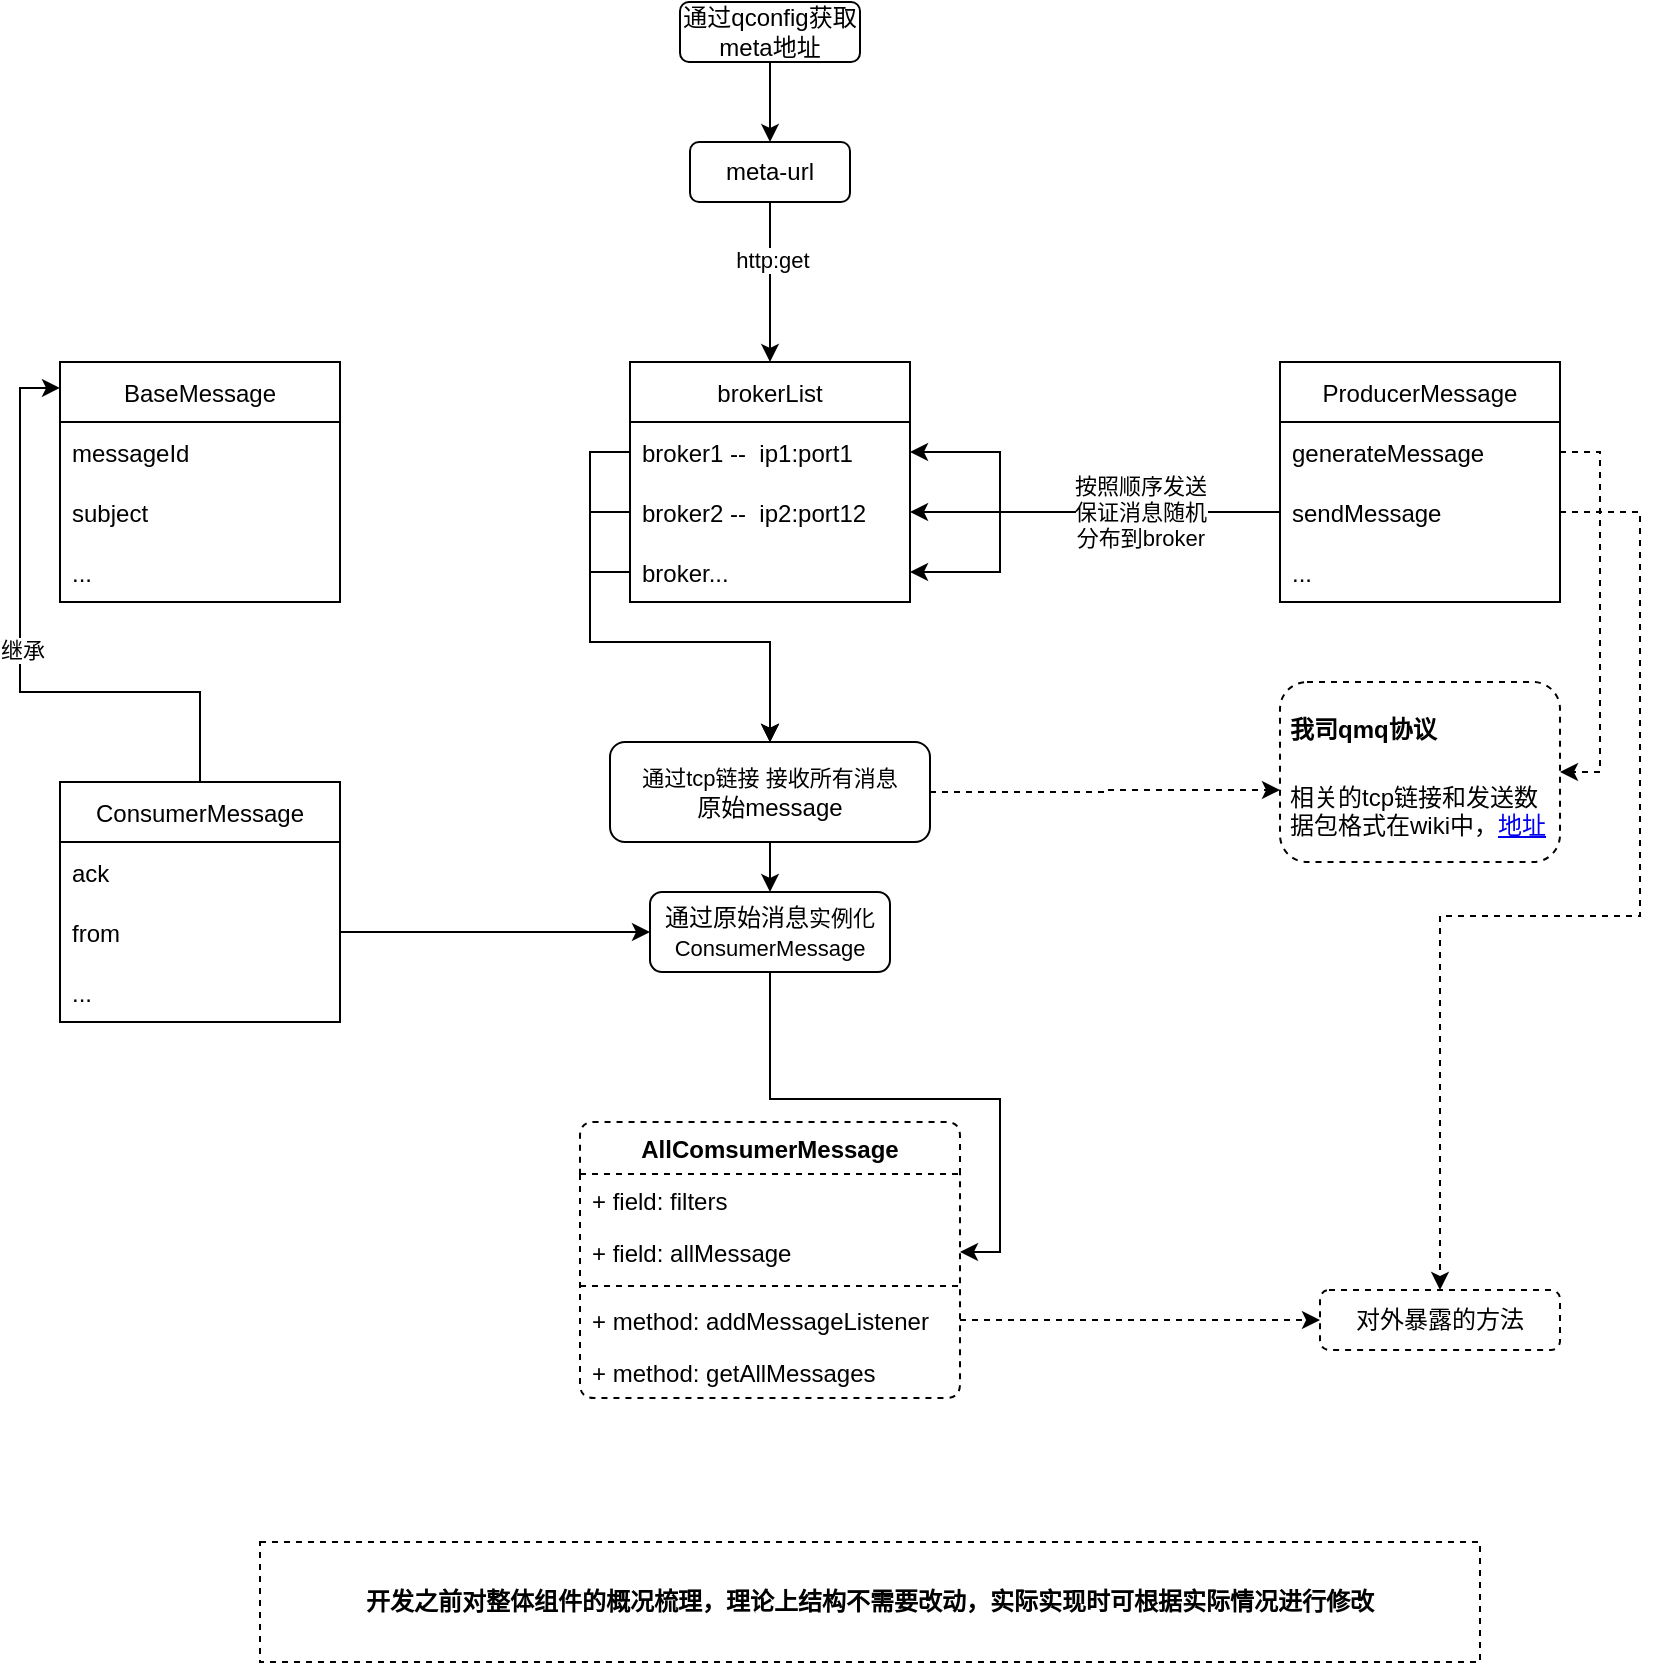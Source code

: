 <mxfile version="16.4.3" type="github">
  <diagram id="tWDcAPOimwPeNBMqo5zK" name="Page-1">
    <mxGraphModel dx="1306" dy="839" grid="1" gridSize="10" guides="1" tooltips="1" connect="1" arrows="1" fold="1" page="1" pageScale="1" pageWidth="827" pageHeight="1169" math="0" shadow="0">
      <root>
        <mxCell id="0" />
        <mxCell id="1" parent="0" />
        <mxCell id="w7Kb-HGctxjNbfegpYOl-1" value="brokerList" style="swimlane;fontStyle=0;childLayout=stackLayout;horizontal=1;startSize=30;horizontalStack=0;resizeParent=1;resizeParentMax=0;resizeLast=0;collapsible=1;marginBottom=0;" vertex="1" parent="1">
          <mxGeometry x="335" y="240" width="140" height="120" as="geometry">
            <mxRectangle x="340" y="430" width="70" height="30" as="alternateBounds" />
          </mxGeometry>
        </mxCell>
        <mxCell id="w7Kb-HGctxjNbfegpYOl-2" value="broker1 --  ip1:port1" style="text;strokeColor=none;fillColor=none;align=left;verticalAlign=middle;spacingLeft=4;spacingRight=4;overflow=hidden;points=[[0,0.5],[1,0.5]];portConstraint=eastwest;rotatable=0;" vertex="1" parent="w7Kb-HGctxjNbfegpYOl-1">
          <mxGeometry y="30" width="140" height="30" as="geometry" />
        </mxCell>
        <mxCell id="w7Kb-HGctxjNbfegpYOl-3" value="broker2 --  ip2:port12" style="text;strokeColor=none;fillColor=none;align=left;verticalAlign=middle;spacingLeft=4;spacingRight=4;overflow=hidden;points=[[0,0.5],[1,0.5]];portConstraint=eastwest;rotatable=0;" vertex="1" parent="w7Kb-HGctxjNbfegpYOl-1">
          <mxGeometry y="60" width="140" height="30" as="geometry" />
        </mxCell>
        <mxCell id="w7Kb-HGctxjNbfegpYOl-4" value="broker..." style="text;strokeColor=none;fillColor=none;align=left;verticalAlign=middle;spacingLeft=4;spacingRight=4;overflow=hidden;points=[[0,0.5],[1,0.5]];portConstraint=eastwest;rotatable=0;" vertex="1" parent="w7Kb-HGctxjNbfegpYOl-1">
          <mxGeometry y="90" width="140" height="30" as="geometry" />
        </mxCell>
        <mxCell id="w7Kb-HGctxjNbfegpYOl-5" value="meta-url" style="rounded=1;whiteSpace=wrap;html=1;" vertex="1" parent="1">
          <mxGeometry x="365" y="130" width="80" height="30" as="geometry" />
        </mxCell>
        <mxCell id="w7Kb-HGctxjNbfegpYOl-8" value="" style="edgeStyle=orthogonalEdgeStyle;rounded=0;orthogonalLoop=1;jettySize=auto;html=1;" edge="1" parent="1" source="w7Kb-HGctxjNbfegpYOl-7" target="w7Kb-HGctxjNbfegpYOl-5">
          <mxGeometry relative="1" as="geometry" />
        </mxCell>
        <mxCell id="w7Kb-HGctxjNbfegpYOl-7" value="通过qconfig获取meta地址" style="rounded=1;whiteSpace=wrap;html=1;" vertex="1" parent="1">
          <mxGeometry x="360" y="60" width="90" height="30" as="geometry" />
        </mxCell>
        <mxCell id="w7Kb-HGctxjNbfegpYOl-11" value="" style="endArrow=classic;html=1;rounded=0;exitX=0.5;exitY=1;exitDx=0;exitDy=0;entryX=0.5;entryY=0;entryDx=0;entryDy=0;" edge="1" parent="1" source="w7Kb-HGctxjNbfegpYOl-5" target="w7Kb-HGctxjNbfegpYOl-1">
          <mxGeometry width="50" height="50" relative="1" as="geometry">
            <mxPoint x="390" y="500" as="sourcePoint" />
            <mxPoint x="440" y="450" as="targetPoint" />
          </mxGeometry>
        </mxCell>
        <mxCell id="w7Kb-HGctxjNbfegpYOl-12" value="http:get" style="edgeLabel;html=1;align=center;verticalAlign=middle;resizable=0;points=[];" vertex="1" connectable="0" parent="w7Kb-HGctxjNbfegpYOl-11">
          <mxGeometry x="-0.283" y="1" relative="1" as="geometry">
            <mxPoint as="offset" />
          </mxGeometry>
        </mxCell>
        <mxCell id="w7Kb-HGctxjNbfegpYOl-13" value="BaseMessage" style="swimlane;fontStyle=0;childLayout=stackLayout;horizontal=1;startSize=30;horizontalStack=0;resizeParent=1;resizeParentMax=0;resizeLast=0;collapsible=1;marginBottom=0;" vertex="1" parent="1">
          <mxGeometry x="50" y="240" width="140" height="120" as="geometry" />
        </mxCell>
        <mxCell id="w7Kb-HGctxjNbfegpYOl-14" value="messageId" style="text;strokeColor=none;fillColor=none;align=left;verticalAlign=middle;spacingLeft=4;spacingRight=4;overflow=hidden;points=[[0,0.5],[1,0.5]];portConstraint=eastwest;rotatable=0;" vertex="1" parent="w7Kb-HGctxjNbfegpYOl-13">
          <mxGeometry y="30" width="140" height="30" as="geometry" />
        </mxCell>
        <mxCell id="w7Kb-HGctxjNbfegpYOl-15" value="subject" style="text;strokeColor=none;fillColor=none;align=left;verticalAlign=middle;spacingLeft=4;spacingRight=4;overflow=hidden;points=[[0,0.5],[1,0.5]];portConstraint=eastwest;rotatable=0;" vertex="1" parent="w7Kb-HGctxjNbfegpYOl-13">
          <mxGeometry y="60" width="140" height="30" as="geometry" />
        </mxCell>
        <mxCell id="w7Kb-HGctxjNbfegpYOl-16" value="..." style="text;strokeColor=none;fillColor=none;align=left;verticalAlign=middle;spacingLeft=4;spacingRight=4;overflow=hidden;points=[[0,0.5],[1,0.5]];portConstraint=eastwest;rotatable=0;" vertex="1" parent="w7Kb-HGctxjNbfegpYOl-13">
          <mxGeometry y="90" width="140" height="30" as="geometry" />
        </mxCell>
        <mxCell id="w7Kb-HGctxjNbfegpYOl-23" style="edgeStyle=orthogonalEdgeStyle;rounded=0;orthogonalLoop=1;jettySize=auto;html=1;exitX=0.5;exitY=0;exitDx=0;exitDy=0;entryX=0;entryY=0.108;entryDx=0;entryDy=0;entryPerimeter=0;" edge="1" parent="1" source="w7Kb-HGctxjNbfegpYOl-17" target="w7Kb-HGctxjNbfegpYOl-13">
          <mxGeometry relative="1" as="geometry" />
        </mxCell>
        <mxCell id="w7Kb-HGctxjNbfegpYOl-24" value="继承" style="edgeLabel;html=1;align=center;verticalAlign=middle;resizable=0;points=[];" vertex="1" connectable="0" parent="w7Kb-HGctxjNbfegpYOl-23">
          <mxGeometry x="0.017" y="-1" relative="1" as="geometry">
            <mxPoint as="offset" />
          </mxGeometry>
        </mxCell>
        <mxCell id="w7Kb-HGctxjNbfegpYOl-17" value="ConsumerMessage" style="swimlane;fontStyle=0;childLayout=stackLayout;horizontal=1;startSize=30;horizontalStack=0;resizeParent=1;resizeParentMax=0;resizeLast=0;collapsible=1;marginBottom=0;" vertex="1" parent="1">
          <mxGeometry x="50" y="450" width="140" height="120" as="geometry" />
        </mxCell>
        <mxCell id="w7Kb-HGctxjNbfegpYOl-18" value="ack" style="text;strokeColor=none;fillColor=none;align=left;verticalAlign=middle;spacingLeft=4;spacingRight=4;overflow=hidden;points=[[0,0.5],[1,0.5]];portConstraint=eastwest;rotatable=0;" vertex="1" parent="w7Kb-HGctxjNbfegpYOl-17">
          <mxGeometry y="30" width="140" height="30" as="geometry" />
        </mxCell>
        <mxCell id="w7Kb-HGctxjNbfegpYOl-19" value="from" style="text;strokeColor=none;fillColor=none;align=left;verticalAlign=middle;spacingLeft=4;spacingRight=4;overflow=hidden;points=[[0,0.5],[1,0.5]];portConstraint=eastwest;rotatable=0;" vertex="1" parent="w7Kb-HGctxjNbfegpYOl-17">
          <mxGeometry y="60" width="140" height="30" as="geometry" />
        </mxCell>
        <mxCell id="w7Kb-HGctxjNbfegpYOl-20" value="..." style="text;strokeColor=none;fillColor=none;align=left;verticalAlign=middle;spacingLeft=4;spacingRight=4;overflow=hidden;points=[[0,0.5],[1,0.5]];portConstraint=eastwest;rotatable=0;" vertex="1" parent="w7Kb-HGctxjNbfegpYOl-17">
          <mxGeometry y="90" width="140" height="30" as="geometry" />
        </mxCell>
        <mxCell id="w7Kb-HGctxjNbfegpYOl-33" style="edgeStyle=orthogonalEdgeStyle;rounded=0;orthogonalLoop=1;jettySize=auto;html=1;exitX=0.5;exitY=1;exitDx=0;exitDy=0;entryX=0.5;entryY=0;entryDx=0;entryDy=0;" edge="1" parent="1" source="w7Kb-HGctxjNbfegpYOl-26" target="w7Kb-HGctxjNbfegpYOl-47">
          <mxGeometry relative="1" as="geometry" />
        </mxCell>
        <mxCell id="w7Kb-HGctxjNbfegpYOl-54" style="edgeStyle=orthogonalEdgeStyle;rounded=0;orthogonalLoop=1;jettySize=auto;html=1;exitX=1;exitY=0.5;exitDx=0;exitDy=0;entryX=0;entryY=0.6;entryDx=0;entryDy=0;entryPerimeter=0;dashed=1;fontSize=12;" edge="1" parent="1" source="w7Kb-HGctxjNbfegpYOl-26" target="w7Kb-HGctxjNbfegpYOl-49">
          <mxGeometry relative="1" as="geometry" />
        </mxCell>
        <mxCell id="w7Kb-HGctxjNbfegpYOl-26" value="&lt;span style=&quot;font-size: 11px ; background-color: rgb(255 , 255 , 255)&quot;&gt;通过tcp链接 接收所有消息&lt;/span&gt;&lt;br&gt;原始message" style="rounded=1;whiteSpace=wrap;html=1;" vertex="1" parent="1">
          <mxGeometry x="325" y="430" width="160" height="50" as="geometry" />
        </mxCell>
        <mxCell id="w7Kb-HGctxjNbfegpYOl-30" style="edgeStyle=orthogonalEdgeStyle;rounded=0;orthogonalLoop=1;jettySize=auto;html=1;exitX=0;exitY=0.5;exitDx=0;exitDy=0;entryX=0.5;entryY=0;entryDx=0;entryDy=0;" edge="1" parent="1" source="w7Kb-HGctxjNbfegpYOl-3" target="w7Kb-HGctxjNbfegpYOl-26">
          <mxGeometry relative="1" as="geometry" />
        </mxCell>
        <mxCell id="w7Kb-HGctxjNbfegpYOl-34" style="edgeStyle=orthogonalEdgeStyle;rounded=0;orthogonalLoop=1;jettySize=auto;html=1;exitX=1;exitY=0.5;exitDx=0;exitDy=0;entryX=0;entryY=0.5;entryDx=0;entryDy=0;" edge="1" parent="1" source="w7Kb-HGctxjNbfegpYOl-19" target="w7Kb-HGctxjNbfegpYOl-47">
          <mxGeometry relative="1" as="geometry">
            <mxPoint x="290" y="525" as="targetPoint" />
          </mxGeometry>
        </mxCell>
        <mxCell id="w7Kb-HGctxjNbfegpYOl-37" value="ProducerMessage" style="swimlane;fontStyle=0;childLayout=stackLayout;horizontal=1;startSize=30;horizontalStack=0;resizeParent=1;resizeParentMax=0;resizeLast=0;collapsible=1;marginBottom=0;" vertex="1" parent="1">
          <mxGeometry x="660" y="240" width="140" height="120" as="geometry" />
        </mxCell>
        <mxCell id="w7Kb-HGctxjNbfegpYOl-38" value="generateMessage" style="text;strokeColor=none;fillColor=none;align=left;verticalAlign=middle;spacingLeft=4;spacingRight=4;overflow=hidden;points=[[0,0.5],[1,0.5]];portConstraint=eastwest;rotatable=0;" vertex="1" parent="w7Kb-HGctxjNbfegpYOl-37">
          <mxGeometry y="30" width="140" height="30" as="geometry" />
        </mxCell>
        <mxCell id="w7Kb-HGctxjNbfegpYOl-39" value="sendMessage" style="text;strokeColor=none;fillColor=none;align=left;verticalAlign=middle;spacingLeft=4;spacingRight=4;overflow=hidden;points=[[0,0.5],[1,0.5]];portConstraint=eastwest;rotatable=0;" vertex="1" parent="w7Kb-HGctxjNbfegpYOl-37">
          <mxGeometry y="60" width="140" height="30" as="geometry" />
        </mxCell>
        <mxCell id="w7Kb-HGctxjNbfegpYOl-40" value="..." style="text;strokeColor=none;fillColor=none;align=left;verticalAlign=middle;spacingLeft=4;spacingRight=4;overflow=hidden;points=[[0,0.5],[1,0.5]];portConstraint=eastwest;rotatable=0;" vertex="1" parent="w7Kb-HGctxjNbfegpYOl-37">
          <mxGeometry y="90" width="140" height="30" as="geometry" />
        </mxCell>
        <mxCell id="w7Kb-HGctxjNbfegpYOl-41" style="edgeStyle=orthogonalEdgeStyle;rounded=0;orthogonalLoop=1;jettySize=auto;html=1;entryX=1;entryY=0.5;entryDx=0;entryDy=0;" edge="1" parent="1" source="w7Kb-HGctxjNbfegpYOl-39" target="w7Kb-HGctxjNbfegpYOl-2">
          <mxGeometry relative="1" as="geometry">
            <Array as="points">
              <mxPoint x="520" y="315" />
              <mxPoint x="520" y="285" />
            </Array>
          </mxGeometry>
        </mxCell>
        <mxCell id="w7Kb-HGctxjNbfegpYOl-42" style="edgeStyle=orthogonalEdgeStyle;rounded=0;orthogonalLoop=1;jettySize=auto;html=1;entryX=1;entryY=0.5;entryDx=0;entryDy=0;" edge="1" parent="1" source="w7Kb-HGctxjNbfegpYOl-39" target="w7Kb-HGctxjNbfegpYOl-3">
          <mxGeometry relative="1" as="geometry" />
        </mxCell>
        <mxCell id="w7Kb-HGctxjNbfegpYOl-43" style="edgeStyle=orthogonalEdgeStyle;rounded=0;orthogonalLoop=1;jettySize=auto;html=1;entryX=1;entryY=0.5;entryDx=0;entryDy=0;" edge="1" parent="1" source="w7Kb-HGctxjNbfegpYOl-39" target="w7Kb-HGctxjNbfegpYOl-4">
          <mxGeometry relative="1" as="geometry">
            <Array as="points">
              <mxPoint x="520" y="315" />
              <mxPoint x="520" y="345" />
            </Array>
          </mxGeometry>
        </mxCell>
        <mxCell id="w7Kb-HGctxjNbfegpYOl-44" value="按照顺序发送&lt;br&gt;保证消息随机&lt;br&gt;分布到broker" style="edgeLabel;html=1;align=center;verticalAlign=middle;resizable=0;points=[];" vertex="1" connectable="0" parent="w7Kb-HGctxjNbfegpYOl-43">
          <mxGeometry x="-0.516" relative="1" as="geometry">
            <mxPoint x="-18" as="offset" />
          </mxGeometry>
        </mxCell>
        <mxCell id="w7Kb-HGctxjNbfegpYOl-45" style="edgeStyle=orthogonalEdgeStyle;rounded=0;orthogonalLoop=1;jettySize=auto;html=1;exitX=0;exitY=0.5;exitDx=0;exitDy=0;entryX=0.5;entryY=0;entryDx=0;entryDy=0;" edge="1" parent="1" source="w7Kb-HGctxjNbfegpYOl-4" target="w7Kb-HGctxjNbfegpYOl-26">
          <mxGeometry relative="1" as="geometry">
            <Array as="points">
              <mxPoint x="315" y="345" />
              <mxPoint x="315" y="380" />
              <mxPoint x="405" y="380" />
            </Array>
          </mxGeometry>
        </mxCell>
        <mxCell id="w7Kb-HGctxjNbfegpYOl-46" style="edgeStyle=orthogonalEdgeStyle;rounded=0;orthogonalLoop=1;jettySize=auto;html=1;exitX=0;exitY=0.5;exitDx=0;exitDy=0;entryX=0.5;entryY=0;entryDx=0;entryDy=0;" edge="1" parent="1" source="w7Kb-HGctxjNbfegpYOl-2" target="w7Kb-HGctxjNbfegpYOl-26">
          <mxGeometry relative="1" as="geometry">
            <Array as="points">
              <mxPoint x="315" y="285" />
              <mxPoint x="315" y="380" />
              <mxPoint x="405" y="380" />
            </Array>
          </mxGeometry>
        </mxCell>
        <mxCell id="w7Kb-HGctxjNbfegpYOl-62" style="edgeStyle=orthogonalEdgeStyle;rounded=0;orthogonalLoop=1;jettySize=auto;html=1;exitX=0.5;exitY=1;exitDx=0;exitDy=0;entryX=1;entryY=0.5;entryDx=0;entryDy=0;fontSize=12;" edge="1" parent="1" source="w7Kb-HGctxjNbfegpYOl-47" target="w7Kb-HGctxjNbfegpYOl-57">
          <mxGeometry relative="1" as="geometry" />
        </mxCell>
        <mxCell id="w7Kb-HGctxjNbfegpYOl-47" value="通过原始消息&lt;span style=&quot;font-size: 11px ; background-color: rgb(255 , 255 , 255)&quot;&gt;实例化 ConsumerMessage&lt;/span&gt;" style="rounded=1;whiteSpace=wrap;html=1;" vertex="1" parent="1">
          <mxGeometry x="345" y="505" width="120" height="40" as="geometry" />
        </mxCell>
        <mxCell id="w7Kb-HGctxjNbfegpYOl-49" value="&lt;h1&gt;&lt;font style=&quot;font-size: 12px ; line-height: 0&quot;&gt;我司qmq协议&lt;/font&gt;&lt;/h1&gt;&lt;p&gt;相关的tcp链接和发送数据包格式在wiki中，&lt;a href=&quot;https://wiki.corp.qunar.com/confluence/pages/viewpage.action?spaceKey=TCDEV&amp;amp;title=11.+new+qmq&quot;&gt;地址&lt;/a&gt;&lt;/p&gt;" style="text;html=1;strokeColor=default;fillColor=none;spacing=5;spacingTop=-20;whiteSpace=wrap;overflow=hidden;rounded=1;dashed=1;" vertex="1" parent="1">
          <mxGeometry x="660" y="400" width="140" height="90" as="geometry" />
        </mxCell>
        <mxCell id="w7Kb-HGctxjNbfegpYOl-52" style="edgeStyle=orthogonalEdgeStyle;rounded=0;orthogonalLoop=1;jettySize=auto;html=1;exitX=1;exitY=0.5;exitDx=0;exitDy=0;entryX=1;entryY=0.5;entryDx=0;entryDy=0;fontSize=12;dashed=1;" edge="1" parent="1" source="w7Kb-HGctxjNbfegpYOl-38" target="w7Kb-HGctxjNbfegpYOl-49">
          <mxGeometry relative="1" as="geometry" />
        </mxCell>
        <mxCell id="w7Kb-HGctxjNbfegpYOl-56" value="AllComsumerMessage" style="swimlane;fontStyle=1;align=center;verticalAlign=top;childLayout=stackLayout;horizontal=1;startSize=26;horizontalStack=0;resizeParent=1;resizeParentMax=0;resizeLast=0;collapsible=1;marginBottom=0;rounded=1;dashed=1;fontSize=12;strokeColor=default;arcSize=9;" vertex="1" parent="1">
          <mxGeometry x="310" y="620" width="190" height="138" as="geometry">
            <mxRectangle x="205" y="750" width="160" height="26" as="alternateBounds" />
          </mxGeometry>
        </mxCell>
        <mxCell id="w7Kb-HGctxjNbfegpYOl-63" value="+ field: filters" style="text;strokeColor=none;fillColor=none;align=left;verticalAlign=top;spacingLeft=4;spacingRight=4;overflow=hidden;rotatable=0;points=[[0,0.5],[1,0.5]];portConstraint=eastwest;rounded=1;dashed=1;fontSize=12;" vertex="1" parent="w7Kb-HGctxjNbfegpYOl-56">
          <mxGeometry y="26" width="190" height="26" as="geometry" />
        </mxCell>
        <mxCell id="w7Kb-HGctxjNbfegpYOl-57" value="+ field: allMessage" style="text;strokeColor=none;fillColor=none;align=left;verticalAlign=top;spacingLeft=4;spacingRight=4;overflow=hidden;rotatable=0;points=[[0,0.5],[1,0.5]];portConstraint=eastwest;rounded=1;dashed=1;fontSize=12;" vertex="1" parent="w7Kb-HGctxjNbfegpYOl-56">
          <mxGeometry y="52" width="190" height="26" as="geometry" />
        </mxCell>
        <mxCell id="w7Kb-HGctxjNbfegpYOl-58" value="" style="line;strokeWidth=1;fillColor=none;align=left;verticalAlign=middle;spacingTop=-1;spacingLeft=3;spacingRight=3;rotatable=0;labelPosition=right;points=[];portConstraint=eastwest;rounded=1;dashed=1;fontSize=12;" vertex="1" parent="w7Kb-HGctxjNbfegpYOl-56">
          <mxGeometry y="78" width="190" height="8" as="geometry" />
        </mxCell>
        <mxCell id="w7Kb-HGctxjNbfegpYOl-61" value="+ method: addMessageListener" style="text;strokeColor=none;fillColor=none;align=left;verticalAlign=top;spacingLeft=4;spacingRight=4;overflow=hidden;rotatable=0;points=[[0,0.5],[1,0.5]];portConstraint=eastwest;rounded=1;dashed=1;fontSize=12;" vertex="1" parent="w7Kb-HGctxjNbfegpYOl-56">
          <mxGeometry y="86" width="190" height="26" as="geometry" />
        </mxCell>
        <mxCell id="w7Kb-HGctxjNbfegpYOl-59" value="+ method: getAllMessages" style="text;strokeColor=none;fillColor=none;align=left;verticalAlign=top;spacingLeft=4;spacingRight=4;overflow=hidden;rotatable=0;points=[[0,0.5],[1,0.5]];portConstraint=eastwest;rounded=1;dashed=1;fontSize=12;" vertex="1" parent="w7Kb-HGctxjNbfegpYOl-56">
          <mxGeometry y="112" width="190" height="26" as="geometry" />
        </mxCell>
        <mxCell id="w7Kb-HGctxjNbfegpYOl-64" value="对外暴露的方法" style="rounded=1;whiteSpace=wrap;html=1;dashed=1;fontSize=12;strokeColor=default;" vertex="1" parent="1">
          <mxGeometry x="680" y="704" width="120" height="30" as="geometry" />
        </mxCell>
        <mxCell id="w7Kb-HGctxjNbfegpYOl-65" style="edgeStyle=orthogonalEdgeStyle;rounded=0;orthogonalLoop=1;jettySize=auto;html=1;exitX=1;exitY=0.5;exitDx=0;exitDy=0;entryX=0;entryY=0.5;entryDx=0;entryDy=0;fontSize=12;dashed=1;" edge="1" parent="1" source="w7Kb-HGctxjNbfegpYOl-61" target="w7Kb-HGctxjNbfegpYOl-64">
          <mxGeometry relative="1" as="geometry" />
        </mxCell>
        <mxCell id="w7Kb-HGctxjNbfegpYOl-66" style="edgeStyle=orthogonalEdgeStyle;rounded=0;orthogonalLoop=1;jettySize=auto;html=1;exitX=1;exitY=0.5;exitDx=0;exitDy=0;entryX=0.5;entryY=0;entryDx=0;entryDy=0;dashed=1;fontSize=12;" edge="1" parent="1" source="w7Kb-HGctxjNbfegpYOl-39" target="w7Kb-HGctxjNbfegpYOl-64">
          <mxGeometry relative="1" as="geometry">
            <Array as="points">
              <mxPoint x="840" y="315" />
              <mxPoint x="840" y="517" />
              <mxPoint x="740" y="517" />
            </Array>
          </mxGeometry>
        </mxCell>
        <mxCell id="w7Kb-HGctxjNbfegpYOl-67" value="&lt;b&gt;开发之前对整体组件的概况梳理，理论上结构不需要改动，实际实现时可根据实际情况进行修改&lt;/b&gt;" style="rounded=0;whiteSpace=wrap;html=1;dashed=1;fontSize=12;strokeColor=default;" vertex="1" parent="1">
          <mxGeometry x="150" y="830" width="610" height="60" as="geometry" />
        </mxCell>
      </root>
    </mxGraphModel>
  </diagram>
</mxfile>
